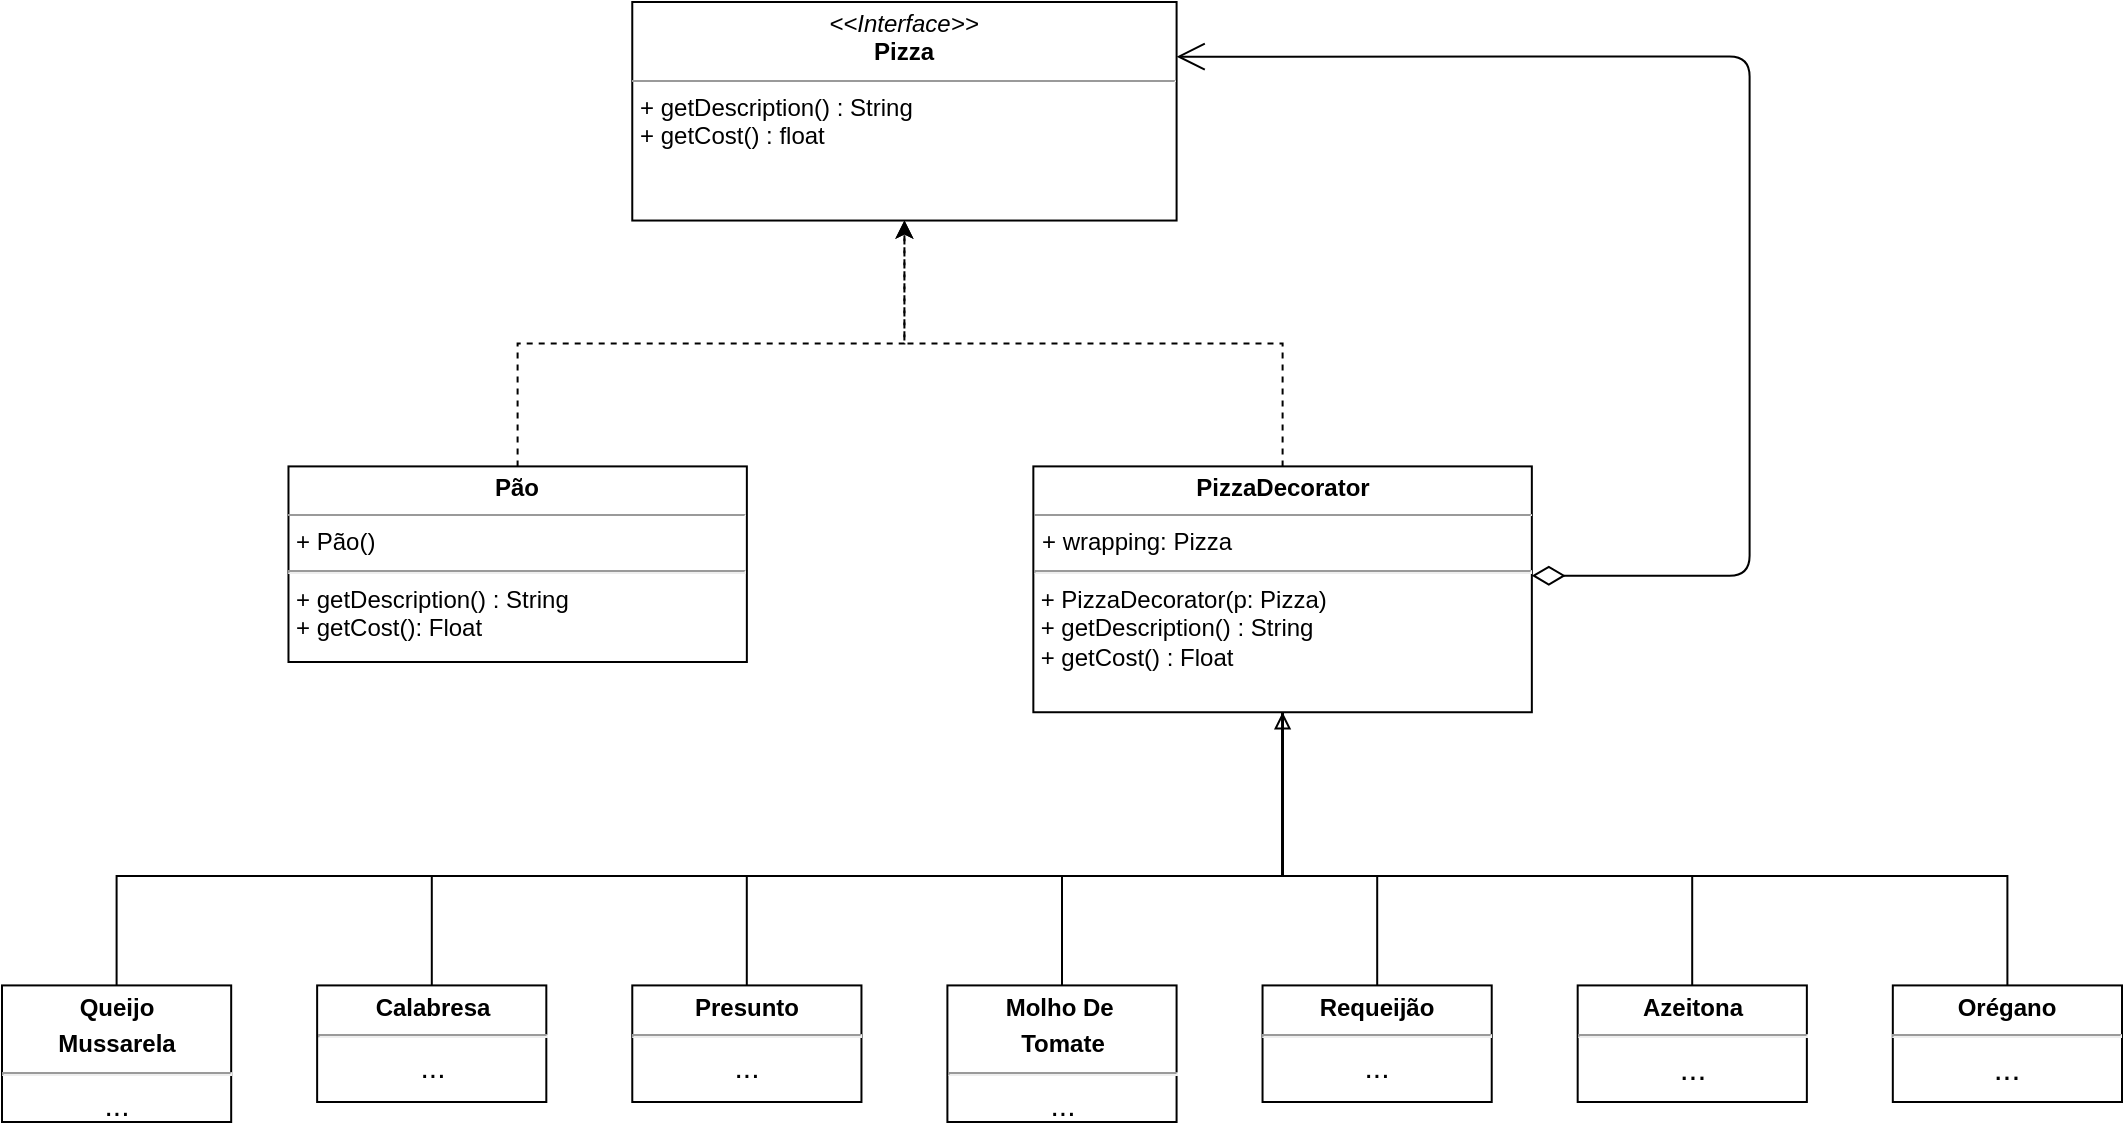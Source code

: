 <mxfile version="14.6.6" type="device"><diagram id="C5RBs43oDa-KdzZeNtuy" name="Page-1"><mxGraphModel dx="1308" dy="802" grid="1" gridSize="10" guides="1" tooltips="1" connect="1" arrows="1" fold="1" page="1" pageScale="1" pageWidth="1169" pageHeight="827" math="0" shadow="0"><root><mxCell id="WIyWlLk6GJQsqaUBKTNV-0"/><mxCell id="WIyWlLk6GJQsqaUBKTNV-1" parent="WIyWlLk6GJQsqaUBKTNV-0"/><mxCell id="MROW71lqPg-Ta5G6HNYV-1" value="&lt;p style=&quot;margin: 0px ; margin-top: 4px ; text-align: center&quot;&gt;&lt;i&gt;&amp;lt;&amp;lt;Interface&amp;gt;&amp;gt;&lt;/i&gt;&lt;br&gt;&lt;b&gt;Pizza&lt;/b&gt;&lt;/p&gt;&lt;hr size=&quot;1&quot;&gt;&lt;p style=&quot;margin: 0px ; margin-left: 4px&quot;&gt;+ getDescription() : String&lt;/p&gt;&lt;p style=&quot;margin: 0px ; margin-left: 4px&quot;&gt;+ getCost() : float&lt;/p&gt;" style="verticalAlign=top;align=left;overflow=fill;fontSize=12;fontFamily=Helvetica;html=1;" vertex="1" parent="WIyWlLk6GJQsqaUBKTNV-1"><mxGeometry x="355.135" y="100" width="272.162" height="109.268" as="geometry"/></mxCell><mxCell id="MROW71lqPg-Ta5G6HNYV-9" style="edgeStyle=orthogonalEdgeStyle;rounded=0;orthogonalLoop=1;jettySize=auto;html=1;entryX=0.5;entryY=1;entryDx=0;entryDy=0;dashed=1;" edge="1" parent="WIyWlLk6GJQsqaUBKTNV-1" source="MROW71lqPg-Ta5G6HNYV-2" target="MROW71lqPg-Ta5G6HNYV-1"><mxGeometry x="40" y="100" as="geometry"/></mxCell><mxCell id="MROW71lqPg-Ta5G6HNYV-2" value="&lt;p style=&quot;margin: 0px ; margin-top: 4px ; text-align: center&quot;&gt;&lt;b&gt;Pão&lt;/b&gt;&lt;/p&gt;&lt;hr size=&quot;1&quot;&gt;&lt;p style=&quot;margin: 0px ; margin-left: 4px&quot;&gt;+ Pão()&lt;/p&gt;&lt;hr&gt;&lt;p style=&quot;margin: 0px ; margin-left: 4px&quot;&gt;+ getDescription() : String&lt;/p&gt;&lt;p style=&quot;margin: 0px ; margin-left: 4px&quot;&gt;+ getCost(): Float&lt;/p&gt;" style="verticalAlign=top;align=left;overflow=fill;fontSize=12;fontFamily=Helvetica;html=1;" vertex="1" parent="WIyWlLk6GJQsqaUBKTNV-1"><mxGeometry x="183.24" y="332.2" width="229.19" height="97.8" as="geometry"/></mxCell><mxCell id="MROW71lqPg-Ta5G6HNYV-8" style="edgeStyle=orthogonalEdgeStyle;rounded=0;orthogonalLoop=1;jettySize=auto;html=1;entryX=0.5;entryY=1;entryDx=0;entryDy=0;dashed=1;" edge="1" parent="WIyWlLk6GJQsqaUBKTNV-1" source="MROW71lqPg-Ta5G6HNYV-4" target="MROW71lqPg-Ta5G6HNYV-1"><mxGeometry x="40" y="100" as="geometry"/></mxCell><mxCell id="MROW71lqPg-Ta5G6HNYV-4" value="&lt;p style=&quot;margin: 0px ; margin-top: 4px ; text-align: center&quot;&gt;&lt;b&gt;PizzaDecorator&lt;/b&gt;&lt;/p&gt;&lt;hr size=&quot;1&quot;&gt;&lt;p style=&quot;margin: 0px ; margin-left: 4px&quot;&gt;&lt;span&gt;+ wrapping: Pizza&lt;/span&gt;&lt;br&gt;&lt;/p&gt;&lt;hr&gt;&amp;nbsp;+ PizzaDecorator(p: Pizza)&lt;br&gt;&amp;nbsp;+ getDescription() : String&lt;br&gt;&amp;nbsp;+ getCost() : Float" style="verticalAlign=top;align=left;overflow=fill;fontSize=12;fontFamily=Helvetica;html=1;" vertex="1" parent="WIyWlLk6GJQsqaUBKTNV-1"><mxGeometry x="555.676" y="332.195" width="249.243" height="122.927" as="geometry"/></mxCell><mxCell id="MROW71lqPg-Ta5G6HNYV-6" value="" style="endArrow=open;html=1;endSize=12;startArrow=diamondThin;startSize=14;startFill=0;edgeStyle=orthogonalEdgeStyle;align=left;verticalAlign=bottom;entryX=1;entryY=0.25;entryDx=0;entryDy=0;" edge="1" parent="WIyWlLk6GJQsqaUBKTNV-1" source="MROW71lqPg-Ta5G6HNYV-4" target="MROW71lqPg-Ta5G6HNYV-1"><mxGeometry x="40" y="100" as="geometry"><mxPoint x="913.784" y="509.756" as="sourcePoint"/><mxPoint x="698.919" y="127.317" as="targetPoint"/><Array as="points"><mxPoint x="913.784" y="386.829"/><mxPoint x="913.784" y="127.317"/></Array><mxPoint as="offset"/></mxGeometry></mxCell><mxCell id="MROW71lqPg-Ta5G6HNYV-17" style="edgeStyle=orthogonalEdgeStyle;rounded=0;orthogonalLoop=1;jettySize=auto;html=1;entryX=0.5;entryY=1;entryDx=0;entryDy=0;endArrow=block;endFill=0;" edge="1" parent="WIyWlLk6GJQsqaUBKTNV-1" source="MROW71lqPg-Ta5G6HNYV-10" target="MROW71lqPg-Ta5G6HNYV-4"><mxGeometry x="40" y="100" as="geometry"><Array as="points"><mxPoint x="97.297" y="537.073"/><mxPoint x="680.297" y="537.073"/></Array></mxGeometry></mxCell><mxCell id="MROW71lqPg-Ta5G6HNYV-10" value="&lt;p style=&quot;margin: 0px ; margin-top: 4px ; text-align: center&quot;&gt;&lt;b&gt;Queijo&lt;/b&gt;&lt;/p&gt;&lt;p style=&quot;margin: 0px ; margin-top: 4px ; text-align: center&quot;&gt;&lt;b&gt;Mussarela&lt;/b&gt;&lt;/p&gt;&lt;hr&gt;&lt;div style=&quot;text-align: center&quot;&gt;&lt;font style=&quot;font-size: 15px&quot;&gt;...&lt;/font&gt;&lt;/div&gt;" style="verticalAlign=top;align=left;overflow=fill;fontSize=12;fontFamily=Helvetica;html=1;" vertex="1" parent="WIyWlLk6GJQsqaUBKTNV-1"><mxGeometry x="40" y="591.71" width="114.59" height="68.29" as="geometry"/></mxCell><mxCell id="MROW71lqPg-Ta5G6HNYV-18" style="edgeStyle=orthogonalEdgeStyle;rounded=0;orthogonalLoop=1;jettySize=auto;html=1;entryX=0.5;entryY=1;entryDx=0;entryDy=0;endArrow=none;endFill=0;" edge="1" parent="WIyWlLk6GJQsqaUBKTNV-1" source="MROW71lqPg-Ta5G6HNYV-11" target="MROW71lqPg-Ta5G6HNYV-4"><mxGeometry x="40" y="100" as="geometry"><Array as="points"><mxPoint x="254.865" y="537.073"/><mxPoint x="680.297" y="537.073"/></Array></mxGeometry></mxCell><mxCell id="MROW71lqPg-Ta5G6HNYV-11" value="&lt;p style=&quot;margin: 0px ; margin-top: 4px ; text-align: center&quot;&gt;&lt;b&gt;Calabresa&lt;/b&gt;&lt;/p&gt;&lt;hr&gt;&lt;div style=&quot;text-align: center&quot;&gt;&lt;font style=&quot;font-size: 15px&quot;&gt;...&lt;/font&gt;&lt;/div&gt;" style="verticalAlign=top;align=left;overflow=fill;fontSize=12;fontFamily=Helvetica;html=1;" vertex="1" parent="WIyWlLk6GJQsqaUBKTNV-1"><mxGeometry x="197.57" y="591.71" width="114.59" height="58.29" as="geometry"/></mxCell><mxCell id="MROW71lqPg-Ta5G6HNYV-19" style="edgeStyle=orthogonalEdgeStyle;rounded=0;orthogonalLoop=1;jettySize=auto;html=1;entryX=0.5;entryY=1;entryDx=0;entryDy=0;endArrow=none;endFill=0;" edge="1" parent="WIyWlLk6GJQsqaUBKTNV-1" source="MROW71lqPg-Ta5G6HNYV-12" target="MROW71lqPg-Ta5G6HNYV-4"><mxGeometry x="40" y="100" as="geometry"><Array as="points"><mxPoint x="412.432" y="537.073"/><mxPoint x="680.297" y="537.073"/></Array></mxGeometry></mxCell><mxCell id="MROW71lqPg-Ta5G6HNYV-12" value="&lt;p style=&quot;margin: 0px ; margin-top: 4px ; text-align: center&quot;&gt;&lt;b&gt;Presunto&lt;/b&gt;&lt;/p&gt;&lt;hr&gt;&lt;div style=&quot;text-align: center&quot;&gt;&lt;font style=&quot;font-size: 15px&quot;&gt;...&lt;/font&gt;&lt;/div&gt;" style="verticalAlign=top;align=left;overflow=fill;fontSize=12;fontFamily=Helvetica;html=1;" vertex="1" parent="WIyWlLk6GJQsqaUBKTNV-1"><mxGeometry x="355.14" y="591.71" width="114.59" height="58.29" as="geometry"/></mxCell><mxCell id="MROW71lqPg-Ta5G6HNYV-20" style="edgeStyle=orthogonalEdgeStyle;rounded=0;orthogonalLoop=1;jettySize=auto;html=1;entryX=0.5;entryY=1;entryDx=0;entryDy=0;endArrow=none;endFill=0;" edge="1" parent="WIyWlLk6GJQsqaUBKTNV-1" source="MROW71lqPg-Ta5G6HNYV-13" target="MROW71lqPg-Ta5G6HNYV-4"><mxGeometry x="40" y="100" as="geometry"><Array as="points"><mxPoint x="570" y="537.073"/><mxPoint x="680.297" y="537.073"/></Array></mxGeometry></mxCell><mxCell id="MROW71lqPg-Ta5G6HNYV-13" value="&lt;p style=&quot;margin: 0px ; margin-top: 4px ; text-align: center&quot;&gt;&lt;b&gt;Molho De&amp;nbsp;&lt;/b&gt;&lt;/p&gt;&lt;p style=&quot;margin: 0px ; margin-top: 4px ; text-align: center&quot;&gt;&lt;b&gt;Tomate&lt;/b&gt;&lt;/p&gt;&lt;hr&gt;&lt;div style=&quot;text-align: center ; font-size: 15px&quot;&gt;...&lt;/div&gt;" style="verticalAlign=top;align=left;overflow=fill;fontSize=12;fontFamily=Helvetica;html=1;" vertex="1" parent="WIyWlLk6GJQsqaUBKTNV-1"><mxGeometry x="512.7" y="591.71" width="114.59" height="68.29" as="geometry"/></mxCell><mxCell id="MROW71lqPg-Ta5G6HNYV-21" style="edgeStyle=orthogonalEdgeStyle;rounded=0;orthogonalLoop=1;jettySize=auto;html=1;entryX=0.5;entryY=1;entryDx=0;entryDy=0;endArrow=none;endFill=0;" edge="1" parent="WIyWlLk6GJQsqaUBKTNV-1" source="MROW71lqPg-Ta5G6HNYV-14" target="MROW71lqPg-Ta5G6HNYV-4"><mxGeometry x="40" y="100" as="geometry"><Array as="points"><mxPoint x="727.568" y="537.073"/><mxPoint x="680.297" y="537.073"/></Array></mxGeometry></mxCell><mxCell id="MROW71lqPg-Ta5G6HNYV-14" value="&lt;p style=&quot;margin: 0px ; margin-top: 4px ; text-align: center&quot;&gt;&lt;b&gt;Requeijão&lt;/b&gt;&lt;/p&gt;&lt;hr&gt;&lt;div style=&quot;text-align: center ; font-size: 15px&quot;&gt;...&lt;/div&gt;" style="verticalAlign=top;align=left;overflow=fill;fontSize=12;fontFamily=Helvetica;html=1;" vertex="1" parent="WIyWlLk6GJQsqaUBKTNV-1"><mxGeometry x="670.27" y="591.71" width="114.59" height="58.29" as="geometry"/></mxCell><mxCell id="MROW71lqPg-Ta5G6HNYV-22" style="edgeStyle=orthogonalEdgeStyle;rounded=0;orthogonalLoop=1;jettySize=auto;html=1;entryX=0.5;entryY=1;entryDx=0;entryDy=0;endFill=0;endArrow=none;" edge="1" parent="WIyWlLk6GJQsqaUBKTNV-1" source="MROW71lqPg-Ta5G6HNYV-15" target="MROW71lqPg-Ta5G6HNYV-4"><mxGeometry x="40" y="100" as="geometry"><Array as="points"><mxPoint x="885.135" y="537.073"/><mxPoint x="680.297" y="537.073"/></Array></mxGeometry></mxCell><mxCell id="MROW71lqPg-Ta5G6HNYV-15" value="&lt;p style=&quot;margin: 0px ; margin-top: 4px ; text-align: center&quot;&gt;&lt;b&gt;Azeitona&lt;/b&gt;&lt;/p&gt;&lt;hr&gt;&lt;div style=&quot;text-align: center ; font-size: 16px&quot;&gt;...&lt;/div&gt;" style="verticalAlign=top;align=left;overflow=fill;fontSize=12;fontFamily=Helvetica;html=1;" vertex="1" parent="WIyWlLk6GJQsqaUBKTNV-1"><mxGeometry x="827.84" y="591.71" width="114.59" height="58.29" as="geometry"/></mxCell><mxCell id="MROW71lqPg-Ta5G6HNYV-23" style="edgeStyle=orthogonalEdgeStyle;rounded=0;orthogonalLoop=1;jettySize=auto;html=1;entryX=0.5;entryY=1;entryDx=0;entryDy=0;endArrow=none;endFill=0;" edge="1" parent="WIyWlLk6GJQsqaUBKTNV-1" source="MROW71lqPg-Ta5G6HNYV-16" target="MROW71lqPg-Ta5G6HNYV-4"><mxGeometry x="40" y="100" as="geometry"><Array as="points"><mxPoint x="1042.703" y="537.073"/><mxPoint x="680.297" y="537.073"/></Array></mxGeometry></mxCell><mxCell id="MROW71lqPg-Ta5G6HNYV-16" value="&lt;p style=&quot;margin: 0px ; margin-top: 4px ; text-align: center&quot;&gt;&lt;b&gt;Orégano&lt;/b&gt;&lt;/p&gt;&lt;hr&gt;&lt;div style=&quot;text-align: center ; font-size: 16px&quot;&gt;...&lt;/div&gt;" style="verticalAlign=top;align=left;overflow=fill;fontSize=12;fontFamily=Helvetica;html=1;" vertex="1" parent="WIyWlLk6GJQsqaUBKTNV-1"><mxGeometry x="985.41" y="591.71" width="114.59" height="58.29" as="geometry"/></mxCell></root></mxGraphModel></diagram></mxfile>